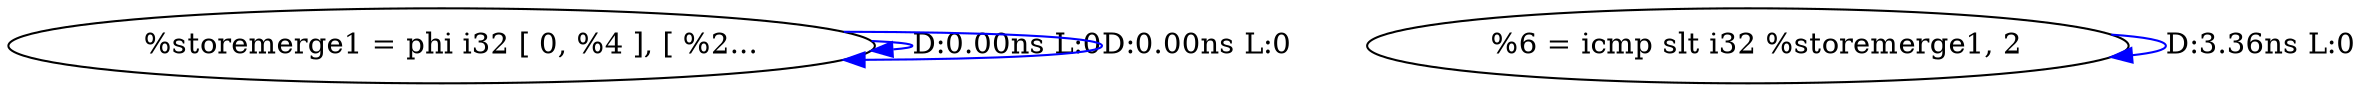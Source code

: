 digraph {
Node0x394c820[label="  %storemerge1 = phi i32 [ 0, %4 ], [ %2..."];
Node0x394c820 -> Node0x394c820[label="D:0.00ns L:0",color=blue];
Node0x394c820 -> Node0x394c820[label="D:0.00ns L:0",color=blue];
Node0x394c9e0[label="  %6 = icmp slt i32 %storemerge1, 2"];
Node0x394c9e0 -> Node0x394c9e0[label="D:3.36ns L:0",color=blue];
}
